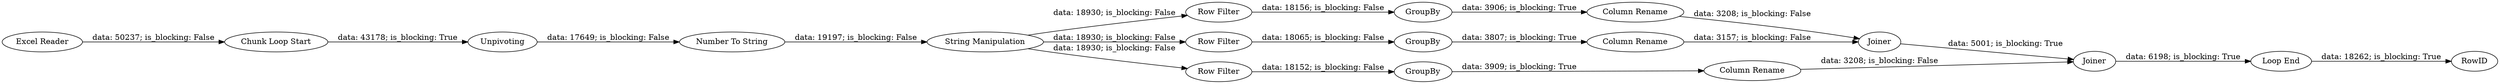 digraph {
	"5351054090293603265_20" [label=RowID]
	"5351054090293603265_15" [label="Column Rename"]
	"5351054090293603265_19" [label="Loop End"]
	"5351054090293603265_3" [label=Unpivoting]
	"5351054090293603265_14" [label="Column Rename"]
	"5351054090293603265_16" [label="Column Rename"]
	"5351054090293603265_9" [label=GroupBy]
	"5351054090293603265_1" [label="Excel Reader"]
	"5351054090293603265_8" [label="Row Filter"]
	"5351054090293603265_11" [label=GroupBy]
	"5351054090293603265_6" [label="String Manipulation"]
	"5351054090293603265_2" [label="Chunk Loop Start"]
	"5351054090293603265_12" [label="Row Filter"]
	"5351054090293603265_13" [label=GroupBy]
	"5351054090293603265_10" [label="Row Filter"]
	"5351054090293603265_17" [label=Joiner]
	"5351054090293603265_18" [label=Joiner]
	"5351054090293603265_7" [label="Number To String"]
	"5351054090293603265_9" -> "5351054090293603265_14" [label="data: 3807; is_blocking: True"]
	"5351054090293603265_18" -> "5351054090293603265_19" [label="data: 6198; is_blocking: True"]
	"5351054090293603265_6" -> "5351054090293603265_8" [label="data: 18930; is_blocking: False"]
	"5351054090293603265_6" -> "5351054090293603265_10" [label="data: 18930; is_blocking: False"]
	"5351054090293603265_10" -> "5351054090293603265_11" [label="data: 18156; is_blocking: False"]
	"5351054090293603265_14" -> "5351054090293603265_17" [label="data: 3157; is_blocking: False"]
	"5351054090293603265_8" -> "5351054090293603265_9" [label="data: 18065; is_blocking: False"]
	"5351054090293603265_11" -> "5351054090293603265_15" [label="data: 3906; is_blocking: True"]
	"5351054090293603265_12" -> "5351054090293603265_13" [label="data: 18152; is_blocking: False"]
	"5351054090293603265_19" -> "5351054090293603265_20" [label="data: 18262; is_blocking: True"]
	"5351054090293603265_17" -> "5351054090293603265_18" [label="data: 5001; is_blocking: True"]
	"5351054090293603265_2" -> "5351054090293603265_3" [label="data: 43178; is_blocking: True"]
	"5351054090293603265_15" -> "5351054090293603265_17" [label="data: 3208; is_blocking: False"]
	"5351054090293603265_13" -> "5351054090293603265_16" [label="data: 3909; is_blocking: True"]
	"5351054090293603265_6" -> "5351054090293603265_12" [label="data: 18930; is_blocking: False"]
	"5351054090293603265_16" -> "5351054090293603265_18" [label="data: 3208; is_blocking: False"]
	"5351054090293603265_3" -> "5351054090293603265_7" [label="data: 17649; is_blocking: False"]
	"5351054090293603265_7" -> "5351054090293603265_6" [label="data: 19197; is_blocking: False"]
	"5351054090293603265_1" -> "5351054090293603265_2" [label="data: 50237; is_blocking: False"]
	rankdir=LR
}
